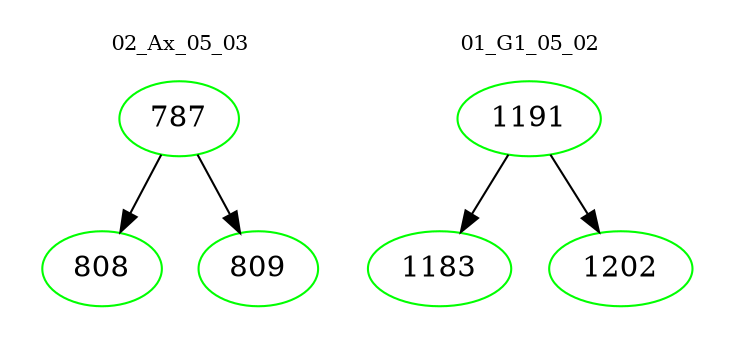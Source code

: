 digraph{
subgraph cluster_0 {
color = white
label = "02_Ax_05_03";
fontsize=10;
T0_787 [label="787", color="green"]
T0_787 -> T0_808 [color="black"]
T0_808 [label="808", color="green"]
T0_787 -> T0_809 [color="black"]
T0_809 [label="809", color="green"]
}
subgraph cluster_1 {
color = white
label = "01_G1_05_02";
fontsize=10;
T1_1191 [label="1191", color="green"]
T1_1191 -> T1_1183 [color="black"]
T1_1183 [label="1183", color="green"]
T1_1191 -> T1_1202 [color="black"]
T1_1202 [label="1202", color="green"]
}
}
